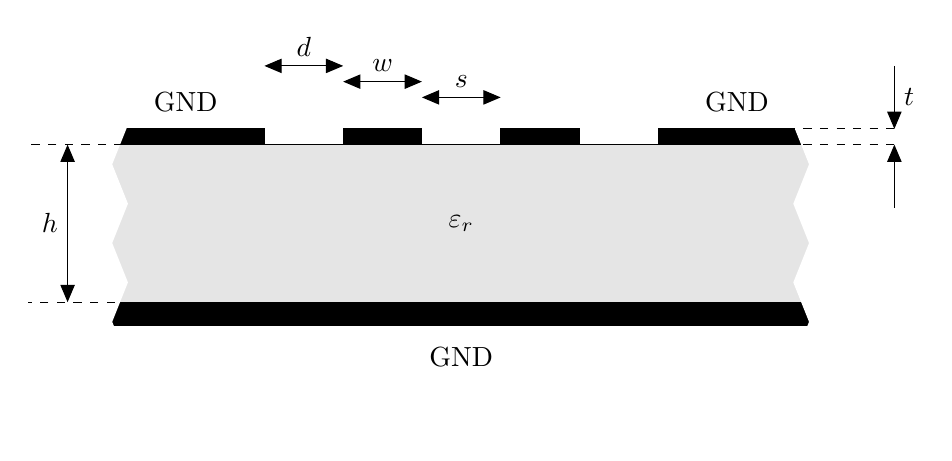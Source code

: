 \begin{tikzpicture}
	\filldraw[color=black, fill=black] (0,0.7) rectangle ++(9,0.3) node[pos=.5,anchor = north, yshift=-3mm](gnd){GND};
	\filldraw[color=black, fill=gray!20] (0,1) rectangle ++(9,2) node[pos=.5]{\(\varepsilon_r\)};
	\filldraw[color=black, fill=black] (0,3) rectangle ++(2,.2) node[pos=.5,anchor = south, yshift=2mm ](GND1){GND};
	\filldraw[color=black, fill=black] (3,3) rectangle ++(1,.2) node[pos=.5](cond1){};
	\filldraw[color=black, fill=black] (5,3) rectangle ++(1,.2) node[pos=.5](cond2){};
	\filldraw[color=black, fill=black] (7,3) rectangle ++(2,.2) node[pos=.5,anchor = south, yshift=2mm](GND2){GND};
	\draw[>=triangle 45, <->] (-0.5,1) -- (-0.5,3) node[pos=.5,anchor=east](){\(h\)};
	\draw[>=triangle 45, <->] (2,4) -- ++(1,0) node[pos=.5,anchor=south](){\(d\)};
	\draw[>=triangle 45, <->] (3,3.8) -- ++(1,0) node[pos=.5,anchor=south](){\(w\)};
	\draw[>=triangle 45, <->] (4,3.6) -- ++(1,0) node[pos=.5,anchor=south](){\(s\)};
	
	\draw[>=triangle 45, ->] (10,4) -- (10,3.2) node[pos=.5,anchor=west](){\(t\)};
	\draw[>=triangle 45, ->] (10,2.2) -- (10,3) node[pos=.5,anchor=west](){};
	
	\draw[decorate,decoration={zigzag,segment length=10mm, amplitude=1mm},double, double distance = 8.9pt, white] (9,0) -- (9,4);
	\draw[decorate,decoration={zigzag,segment length=10mm, amplitude=1mm},double, double distance = 8pt, white] (0,-0.5) -- (0,4);
	\draw[dashed] (0.1,1) -- (-1,1);
	\draw[dashed] (0.2,3) -- (-1,3);
	\draw[dashed] (8,3.2) -- (10,3.2);
	\draw[dashed] (8,3) -- (10,3);
\end{tikzpicture}